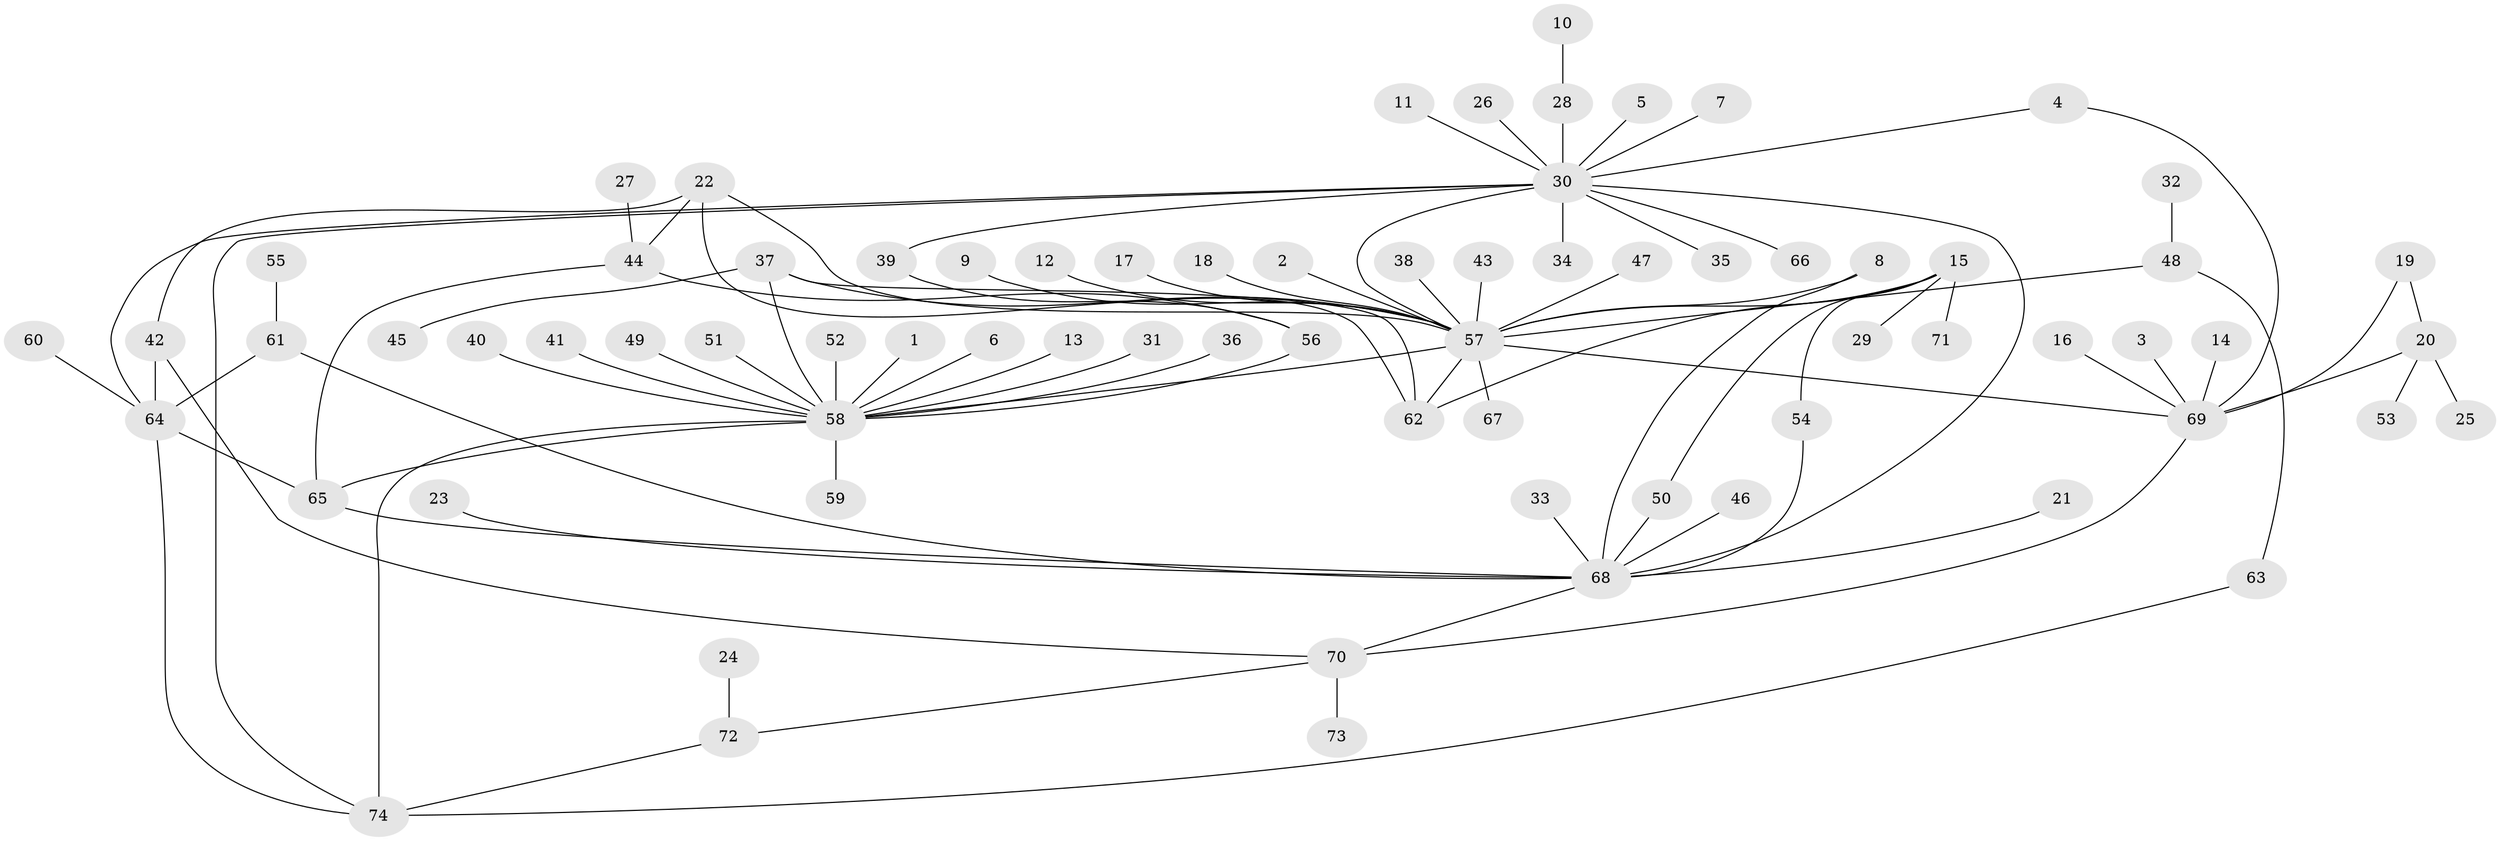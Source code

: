 // original degree distribution, {22: 0.006802721088435374, 2: 0.19727891156462585, 3: 0.08163265306122448, 17: 0.006802721088435374, 19: 0.006802721088435374, 12: 0.006802721088435374, 1: 0.5782312925170068, 7: 0.013605442176870748, 6: 0.02040816326530612, 4: 0.061224489795918366, 9: 0.006802721088435374, 13: 0.006802721088435374, 5: 0.006802721088435374}
// Generated by graph-tools (version 1.1) at 2025/01/03/09/25 03:01:49]
// undirected, 74 vertices, 95 edges
graph export_dot {
graph [start="1"]
  node [color=gray90,style=filled];
  1;
  2;
  3;
  4;
  5;
  6;
  7;
  8;
  9;
  10;
  11;
  12;
  13;
  14;
  15;
  16;
  17;
  18;
  19;
  20;
  21;
  22;
  23;
  24;
  25;
  26;
  27;
  28;
  29;
  30;
  31;
  32;
  33;
  34;
  35;
  36;
  37;
  38;
  39;
  40;
  41;
  42;
  43;
  44;
  45;
  46;
  47;
  48;
  49;
  50;
  51;
  52;
  53;
  54;
  55;
  56;
  57;
  58;
  59;
  60;
  61;
  62;
  63;
  64;
  65;
  66;
  67;
  68;
  69;
  70;
  71;
  72;
  73;
  74;
  1 -- 58 [weight=1.0];
  2 -- 57 [weight=1.0];
  3 -- 69 [weight=1.0];
  4 -- 30 [weight=1.0];
  4 -- 69 [weight=1.0];
  5 -- 30 [weight=1.0];
  6 -- 58 [weight=1.0];
  7 -- 30 [weight=1.0];
  8 -- 57 [weight=1.0];
  8 -- 68 [weight=1.0];
  9 -- 57 [weight=1.0];
  10 -- 28 [weight=1.0];
  11 -- 30 [weight=1.0];
  12 -- 57 [weight=1.0];
  13 -- 58 [weight=1.0];
  14 -- 69 [weight=1.0];
  15 -- 29 [weight=1.0];
  15 -- 50 [weight=1.0];
  15 -- 54 [weight=1.0];
  15 -- 57 [weight=1.0];
  15 -- 62 [weight=1.0];
  15 -- 71 [weight=1.0];
  16 -- 69 [weight=1.0];
  17 -- 57 [weight=1.0];
  18 -- 57 [weight=1.0];
  19 -- 20 [weight=1.0];
  19 -- 69 [weight=1.0];
  20 -- 25 [weight=1.0];
  20 -- 53 [weight=1.0];
  20 -- 69 [weight=1.0];
  21 -- 68 [weight=1.0];
  22 -- 42 [weight=1.0];
  22 -- 44 [weight=1.0];
  22 -- 57 [weight=1.0];
  22 -- 62 [weight=1.0];
  23 -- 68 [weight=1.0];
  24 -- 72 [weight=1.0];
  26 -- 30 [weight=1.0];
  27 -- 44 [weight=1.0];
  28 -- 30 [weight=1.0];
  30 -- 34 [weight=1.0];
  30 -- 35 [weight=1.0];
  30 -- 39 [weight=1.0];
  30 -- 57 [weight=1.0];
  30 -- 64 [weight=1.0];
  30 -- 66 [weight=1.0];
  30 -- 68 [weight=1.0];
  30 -- 74 [weight=1.0];
  31 -- 58 [weight=1.0];
  32 -- 48 [weight=1.0];
  33 -- 68 [weight=1.0];
  36 -- 58 [weight=1.0];
  37 -- 45 [weight=1.0];
  37 -- 57 [weight=2.0];
  37 -- 58 [weight=1.0];
  37 -- 62 [weight=1.0];
  38 -- 57 [weight=1.0];
  39 -- 56 [weight=1.0];
  40 -- 58 [weight=1.0];
  41 -- 58 [weight=1.0];
  42 -- 64 [weight=1.0];
  42 -- 70 [weight=1.0];
  43 -- 57 [weight=1.0];
  44 -- 56 [weight=1.0];
  44 -- 65 [weight=1.0];
  46 -- 68 [weight=1.0];
  47 -- 57 [weight=1.0];
  48 -- 57 [weight=1.0];
  48 -- 63 [weight=1.0];
  49 -- 58 [weight=1.0];
  50 -- 68 [weight=1.0];
  51 -- 58 [weight=1.0];
  52 -- 58 [weight=1.0];
  54 -- 68 [weight=1.0];
  55 -- 61 [weight=1.0];
  56 -- 58 [weight=1.0];
  57 -- 58 [weight=1.0];
  57 -- 62 [weight=1.0];
  57 -- 67 [weight=1.0];
  57 -- 69 [weight=1.0];
  58 -- 59 [weight=1.0];
  58 -- 65 [weight=1.0];
  58 -- 74 [weight=1.0];
  60 -- 64 [weight=1.0];
  61 -- 64 [weight=1.0];
  61 -- 68 [weight=1.0];
  63 -- 74 [weight=1.0];
  64 -- 65 [weight=1.0];
  64 -- 74 [weight=1.0];
  65 -- 68 [weight=1.0];
  68 -- 70 [weight=1.0];
  69 -- 70 [weight=1.0];
  70 -- 72 [weight=1.0];
  70 -- 73 [weight=1.0];
  72 -- 74 [weight=1.0];
}
